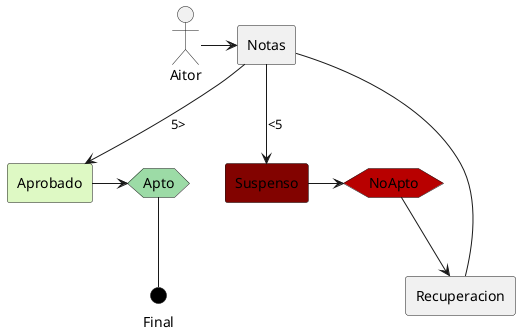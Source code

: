 @startuml diagrama10

actor Aitor
hexagon Apto #9CDBA6
hexagon NoApto #B80000
rectangle Notas
rectangle Recuperacion
rectangle Suspenso #820300
rectangle Aprobado #DEF9C4
circle Final #Black

Aitor -> Notas
Notas --> Suspenso : <5
Notas --> Aprobado : 5>
Aprobado -> Apto
Suspenso -> NoApto
NoApto --> Recuperacion
Recuperacion -- Notas
Apto -- Final

@enduml